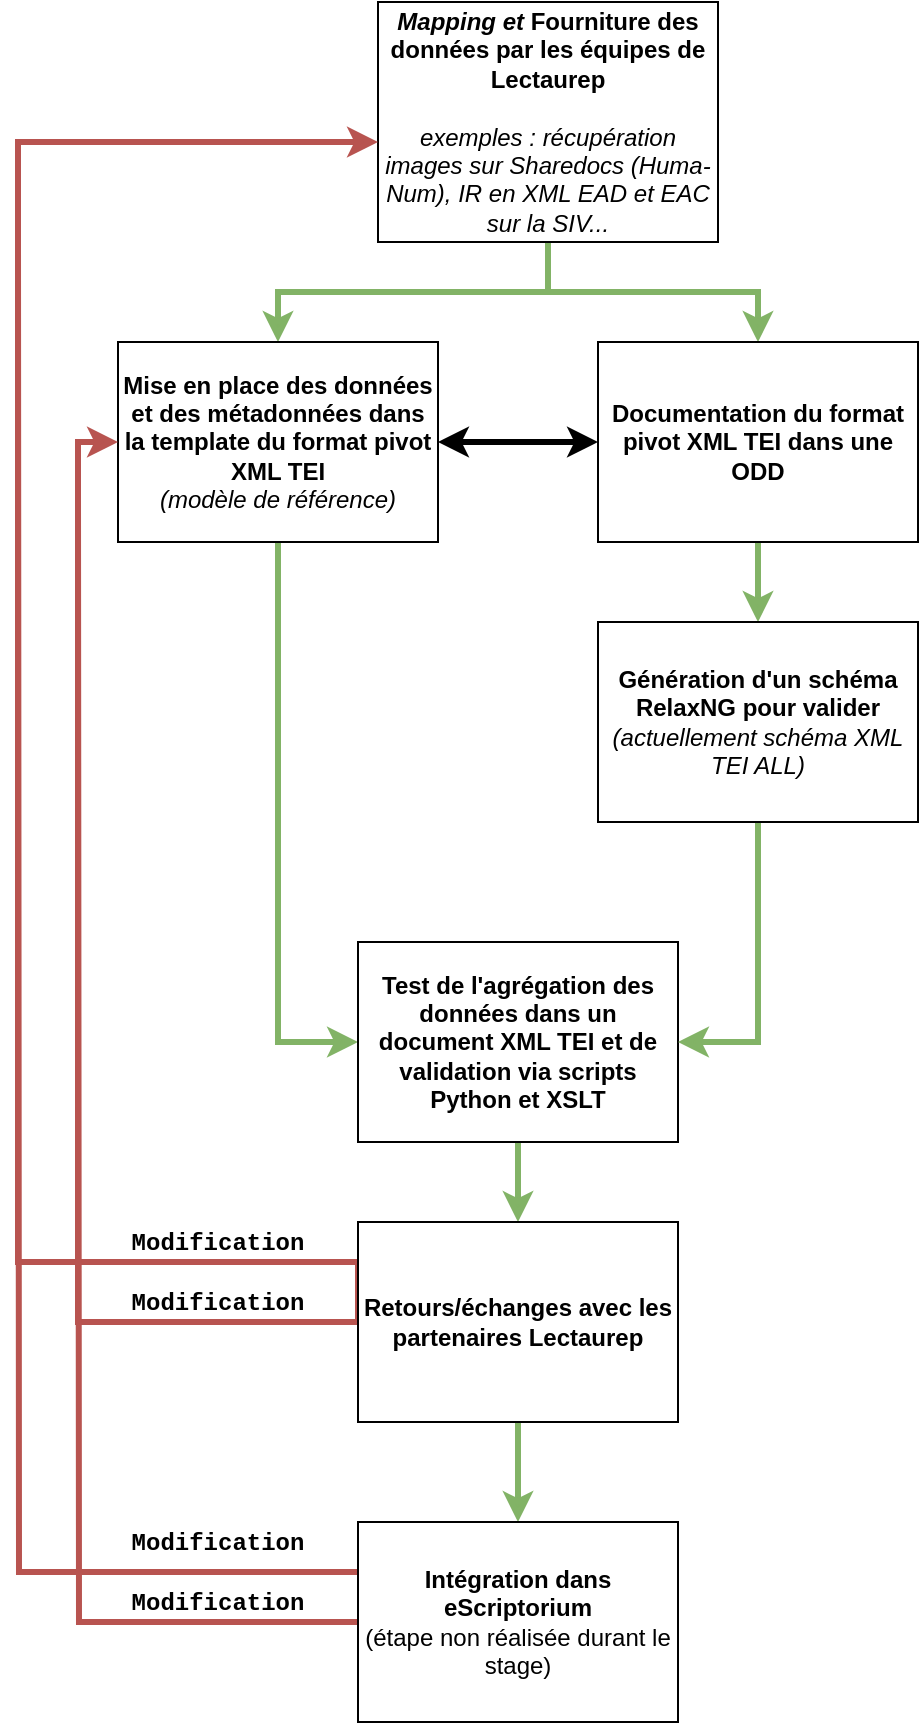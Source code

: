 <mxfile version="13.7.3" type="device"><diagram id="dfqzSPyett7c5dtLeTtW" name="Page-1"><mxGraphModel dx="2253" dy="803" grid="1" gridSize="10" guides="1" tooltips="1" connect="1" arrows="1" fold="1" page="1" pageScale="1" pageWidth="827" pageHeight="1169" math="0" shadow="0"><root><mxCell id="0"/><mxCell id="1" parent="0"/><mxCell id="Qr-KL6MFtGJasiV3ALo3-1" style="edgeStyle=orthogonalEdgeStyle;rounded=0;orthogonalLoop=1;jettySize=auto;html=1;exitX=0.5;exitY=1;exitDx=0;exitDy=0;entryX=0.5;entryY=0;entryDx=0;entryDy=0;fillColor=#d5e8d4;strokeColor=#82b366;strokeWidth=3;" edge="1" parent="1" source="Qr-KL6MFtGJasiV3ALo3-3" target="Qr-KL6MFtGJasiV3ALo3-6"><mxGeometry relative="1" as="geometry"/></mxCell><mxCell id="Qr-KL6MFtGJasiV3ALo3-2" style="edgeStyle=orthogonalEdgeStyle;rounded=0;orthogonalLoop=1;jettySize=auto;html=1;entryX=0.5;entryY=0;entryDx=0;entryDy=0;strokeWidth=3;fillColor=#d5e8d4;strokeColor=#82b366;" edge="1" parent="1" source="Qr-KL6MFtGJasiV3ALo3-3" target="Qr-KL6MFtGJasiV3ALo3-10"><mxGeometry relative="1" as="geometry"/></mxCell><mxCell id="Qr-KL6MFtGJasiV3ALo3-3" value="&lt;div&gt;&lt;b&gt;&lt;i&gt;Mapping et &lt;/i&gt;Fourniture des données par les équipes de Lectaurep&lt;/b&gt;&lt;/div&gt;&lt;div&gt;&lt;br&gt;&lt;/div&gt;&lt;div&gt;&lt;i&gt;exemples : récupération images sur Sharedocs (Huma-Num), IR en XML EAD et EAC sur la SIV...&lt;/i&gt;&lt;br&gt;&lt;/div&gt;" style="rounded=0;whiteSpace=wrap;html=1;" vertex="1" parent="1"><mxGeometry x="60" y="490" width="170" height="120" as="geometry"/></mxCell><mxCell id="Qr-KL6MFtGJasiV3ALo3-4" style="edgeStyle=orthogonalEdgeStyle;rounded=0;orthogonalLoop=1;jettySize=auto;html=1;exitX=0.5;exitY=1;exitDx=0;exitDy=0;entryX=0;entryY=0.5;entryDx=0;entryDy=0;fillColor=#d5e8d4;strokeColor=#82b366;strokeWidth=3;" edge="1" parent="1" source="Qr-KL6MFtGJasiV3ALo3-6" target="Qr-KL6MFtGJasiV3ALo3-8"><mxGeometry relative="1" as="geometry"/></mxCell><mxCell id="Qr-KL6MFtGJasiV3ALo3-5" style="edgeStyle=orthogonalEdgeStyle;rounded=0;orthogonalLoop=1;jettySize=auto;html=1;exitX=1;exitY=0.5;exitDx=0;exitDy=0;entryX=0;entryY=0.5;entryDx=0;entryDy=0;strokeWidth=3;startArrow=classic;startFill=1;" edge="1" parent="1" source="Qr-KL6MFtGJasiV3ALo3-6" target="Qr-KL6MFtGJasiV3ALo3-10"><mxGeometry relative="1" as="geometry"/></mxCell><mxCell id="Qr-KL6MFtGJasiV3ALo3-6" value="&lt;div&gt;&lt;b&gt;Mise en place des données et des métadonnées dans la template du format pivot XML TEI&lt;/b&gt;&lt;/div&gt;&lt;div&gt;&lt;i&gt;(modèle de référence)&lt;/i&gt;&lt;b&gt;&lt;br&gt;&lt;/b&gt;&lt;/div&gt;" style="rounded=0;whiteSpace=wrap;html=1;" vertex="1" parent="1"><mxGeometry x="-70" y="660" width="160" height="100" as="geometry"/></mxCell><mxCell id="Qr-KL6MFtGJasiV3ALo3-7" style="edgeStyle=orthogonalEdgeStyle;rounded=0;orthogonalLoop=1;jettySize=auto;html=1;exitX=0.5;exitY=1;exitDx=0;exitDy=0;entryX=0.5;entryY=0;entryDx=0;entryDy=0;fillColor=#d5e8d4;strokeColor=#82b366;strokeWidth=3;" edge="1" parent="1" source="Qr-KL6MFtGJasiV3ALo3-8" target="Qr-KL6MFtGJasiV3ALo3-16"><mxGeometry relative="1" as="geometry"/></mxCell><mxCell id="Qr-KL6MFtGJasiV3ALo3-8" value="&lt;b&gt;Test de l'agrégation des données dans un document XML TEI &lt;/b&gt;&lt;b&gt;&lt;b&gt;et de validation &lt;/b&gt; via scripts Python et XSLT&lt;br&gt;&lt;/b&gt;" style="rounded=0;whiteSpace=wrap;html=1;" vertex="1" parent="1"><mxGeometry x="50" y="960" width="160" height="100" as="geometry"/></mxCell><mxCell id="Qr-KL6MFtGJasiV3ALo3-9" style="edgeStyle=orthogonalEdgeStyle;rounded=0;orthogonalLoop=1;jettySize=auto;html=1;exitX=0.5;exitY=1;exitDx=0;exitDy=0;entryX=0.5;entryY=0;entryDx=0;entryDy=0;strokeWidth=3;fillColor=#d5e8d4;strokeColor=#82b366;" edge="1" parent="1" source="Qr-KL6MFtGJasiV3ALo3-10" target="Qr-KL6MFtGJasiV3ALo3-12"><mxGeometry relative="1" as="geometry"/></mxCell><mxCell id="Qr-KL6MFtGJasiV3ALo3-10" value="&lt;b&gt;Documentation du format pivot XML TEI dans une ODD&lt;/b&gt;" style="rounded=0;whiteSpace=wrap;html=1;" vertex="1" parent="1"><mxGeometry x="170" y="660" width="160" height="100" as="geometry"/></mxCell><mxCell id="Qr-KL6MFtGJasiV3ALo3-11" style="edgeStyle=orthogonalEdgeStyle;rounded=0;orthogonalLoop=1;jettySize=auto;html=1;exitX=0.5;exitY=1;exitDx=0;exitDy=0;entryX=1;entryY=0.5;entryDx=0;entryDy=0;strokeWidth=3;fillColor=#d5e8d4;strokeColor=#82b366;" edge="1" parent="1" source="Qr-KL6MFtGJasiV3ALo3-12" target="Qr-KL6MFtGJasiV3ALo3-8"><mxGeometry relative="1" as="geometry"/></mxCell><mxCell id="Qr-KL6MFtGJasiV3ALo3-12" value="&lt;b&gt;Génération d'un schéma RelaxNG pour valider&lt;/b&gt; &lt;i&gt;(actuellement schéma XML TEI ALL)&lt;/i&gt;" style="rounded=0;whiteSpace=wrap;html=1;" vertex="1" parent="1"><mxGeometry x="170" y="800" width="160" height="100" as="geometry"/></mxCell><mxCell id="Qr-KL6MFtGJasiV3ALo3-13" style="edgeStyle=orthogonalEdgeStyle;rounded=0;orthogonalLoop=1;jettySize=auto;html=1;exitX=0;exitY=0.5;exitDx=0;exitDy=0;entryX=0;entryY=0.5;entryDx=0;entryDy=0;fillColor=#f8cecc;strokeColor=#b85450;strokeWidth=3;" edge="1" parent="1" source="Qr-KL6MFtGJasiV3ALo3-16" target="Qr-KL6MFtGJasiV3ALo3-6"><mxGeometry relative="1" as="geometry"/></mxCell><mxCell id="Qr-KL6MFtGJasiV3ALo3-14" style="edgeStyle=orthogonalEdgeStyle;rounded=0;orthogonalLoop=1;jettySize=auto;html=1;exitX=0;exitY=0.5;exitDx=0;exitDy=0;fillColor=#f8cecc;strokeColor=#b85450;strokeWidth=3;" edge="1" parent="1" source="Qr-KL6MFtGJasiV3ALo3-16" target="Qr-KL6MFtGJasiV3ALo3-3"><mxGeometry relative="1" as="geometry"><Array as="points"><mxPoint x="50" y="1120"/><mxPoint x="-120" y="1120"/><mxPoint x="-120" y="560"/></Array></mxGeometry></mxCell><mxCell id="Qr-KL6MFtGJasiV3ALo3-15" style="edgeStyle=orthogonalEdgeStyle;rounded=0;orthogonalLoop=1;jettySize=auto;html=1;entryX=0.5;entryY=0;entryDx=0;entryDy=0;startArrow=none;startFill=0;strokeWidth=3;fillColor=#d5e8d4;strokeColor=#82b366;" edge="1" parent="1" source="Qr-KL6MFtGJasiV3ALo3-16" target="Qr-KL6MFtGJasiV3ALo3-21"><mxGeometry relative="1" as="geometry"/></mxCell><mxCell id="Qr-KL6MFtGJasiV3ALo3-16" value="&lt;b&gt;Retours/échanges avec les partenaires Lectaurep&lt;/b&gt;" style="rounded=0;whiteSpace=wrap;html=1;" vertex="1" parent="1"><mxGeometry x="50" y="1100" width="160" height="100" as="geometry"/></mxCell><mxCell id="Qr-KL6MFtGJasiV3ALo3-17" value="&lt;font face=&quot;Courier New&quot;&gt;&lt;b&gt;Modification&lt;/b&gt;&lt;/font&gt;" style="text;html=1;strokeColor=none;fillColor=none;align=center;verticalAlign=middle;whiteSpace=wrap;rounded=0;" vertex="1" parent="1"><mxGeometry x="-40" y="1100" width="40" height="20" as="geometry"/></mxCell><mxCell id="Qr-KL6MFtGJasiV3ALo3-18" value="&lt;font face=&quot;Courier New&quot;&gt;&lt;b&gt;Modification&lt;/b&gt;&lt;/font&gt;" style="text;html=1;strokeColor=none;fillColor=none;align=center;verticalAlign=middle;whiteSpace=wrap;rounded=0;" vertex="1" parent="1"><mxGeometry x="-40" y="1130" width="40" height="20" as="geometry"/></mxCell><mxCell id="Qr-KL6MFtGJasiV3ALo3-19" style="edgeStyle=orthogonalEdgeStyle;rounded=0;orthogonalLoop=1;jettySize=auto;html=1;exitX=0;exitY=0.5;exitDx=0;exitDy=0;startArrow=none;startFill=0;strokeWidth=3;fillColor=#f8cecc;strokeColor=#b85450;endArrow=none;endFill=0;" edge="1" parent="1" source="Qr-KL6MFtGJasiV3ALo3-21"><mxGeometry relative="1" as="geometry"><mxPoint x="-90" y="735" as="targetPoint"/></mxGeometry></mxCell><mxCell id="Qr-KL6MFtGJasiV3ALo3-20" style="edgeStyle=orthogonalEdgeStyle;rounded=0;orthogonalLoop=1;jettySize=auto;html=1;exitX=0;exitY=0.25;exitDx=0;exitDy=0;startArrow=none;startFill=0;endArrow=none;endFill=0;strokeWidth=3;fillColor=#f8cecc;strokeColor=#b85450;" edge="1" parent="1" source="Qr-KL6MFtGJasiV3ALo3-21"><mxGeometry relative="1" as="geometry"><mxPoint x="-120" y="610" as="targetPoint"/></mxGeometry></mxCell><mxCell id="Qr-KL6MFtGJasiV3ALo3-21" value="&lt;div&gt;&lt;b&gt;Intégration dans eScriptorium&lt;/b&gt;&lt;/div&gt;&lt;div&gt;(étape non réalisée durant le stage)&lt;br&gt;&lt;/div&gt;" style="rounded=0;whiteSpace=wrap;html=1;" vertex="1" parent="1"><mxGeometry x="50" y="1250" width="160" height="100" as="geometry"/></mxCell><mxCell id="Qr-KL6MFtGJasiV3ALo3-22" value="&lt;font face=&quot;Courier New&quot;&gt;&lt;b&gt;Modification&lt;/b&gt;&lt;/font&gt;" style="text;html=1;strokeColor=none;fillColor=none;align=center;verticalAlign=middle;whiteSpace=wrap;rounded=0;" vertex="1" parent="1"><mxGeometry x="-40" y="1250" width="40" height="20" as="geometry"/></mxCell><mxCell id="Qr-KL6MFtGJasiV3ALo3-23" value="&lt;font face=&quot;Courier New&quot;&gt;&lt;span&gt;Modification&lt;/span&gt;&lt;/font&gt;" style="text;html=1;strokeColor=none;fillColor=none;align=center;verticalAlign=middle;whiteSpace=wrap;rounded=0;fontStyle=1" vertex="1" parent="1"><mxGeometry x="-40" y="1280" width="40" height="20" as="geometry"/></mxCell></root></mxGraphModel></diagram></mxfile>